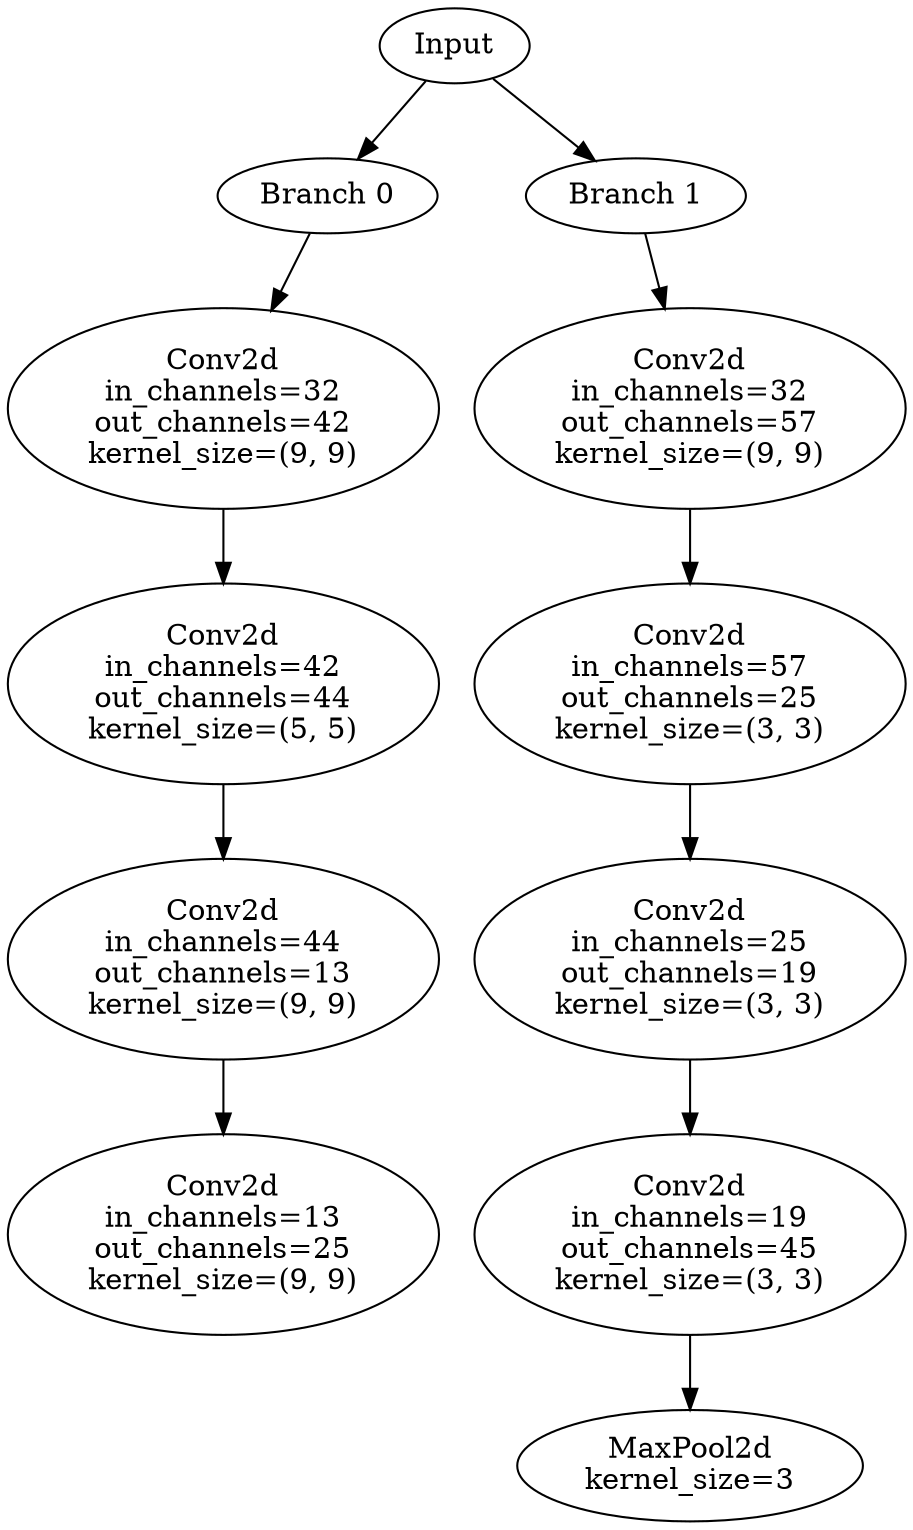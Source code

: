 // Inception Module - Coral 43
digraph {
	Input [label=Input]
	Branch_0 [label="Branch 0"]
	Input -> Branch_0
	Branch_0_Layer_0 [label="Conv2d
in_channels=32
out_channels=42
kernel_size=(9, 9)"]
	Branch_0 -> Branch_0_Layer_0
	Branch_0_Layer_1 [label="Conv2d
in_channels=42
out_channels=44
kernel_size=(5, 5)"]
	Branch_0_Layer_0 -> Branch_0_Layer_1
	Branch_0_Layer_2 [label="Conv2d
in_channels=44
out_channels=13
kernel_size=(9, 9)"]
	Branch_0_Layer_1 -> Branch_0_Layer_2
	Branch_0_Layer_3 [label="Conv2d
in_channels=13
out_channels=25
kernel_size=(9, 9)"]
	Branch_0_Layer_2 -> Branch_0_Layer_3
	Branch_1 [label="Branch 1"]
	Input -> Branch_1
	Branch_1_Layer_0 [label="Conv2d
in_channels=32
out_channels=57
kernel_size=(9, 9)"]
	Branch_1 -> Branch_1_Layer_0
	Branch_1_Layer_1 [label="Conv2d
in_channels=57
out_channels=25
kernel_size=(3, 3)"]
	Branch_1_Layer_0 -> Branch_1_Layer_1
	Branch_1_Layer_2 [label="Conv2d
in_channels=25
out_channels=19
kernel_size=(3, 3)"]
	Branch_1_Layer_1 -> Branch_1_Layer_2
	Branch_1_Layer_3 [label="Conv2d
in_channels=19
out_channels=45
kernel_size=(3, 3)"]
	Branch_1_Layer_2 -> Branch_1_Layer_3
	Branch_1_Layer_4 [label="MaxPool2d
kernel_size=3"]
	Branch_1_Layer_3 -> Branch_1_Layer_4
}
